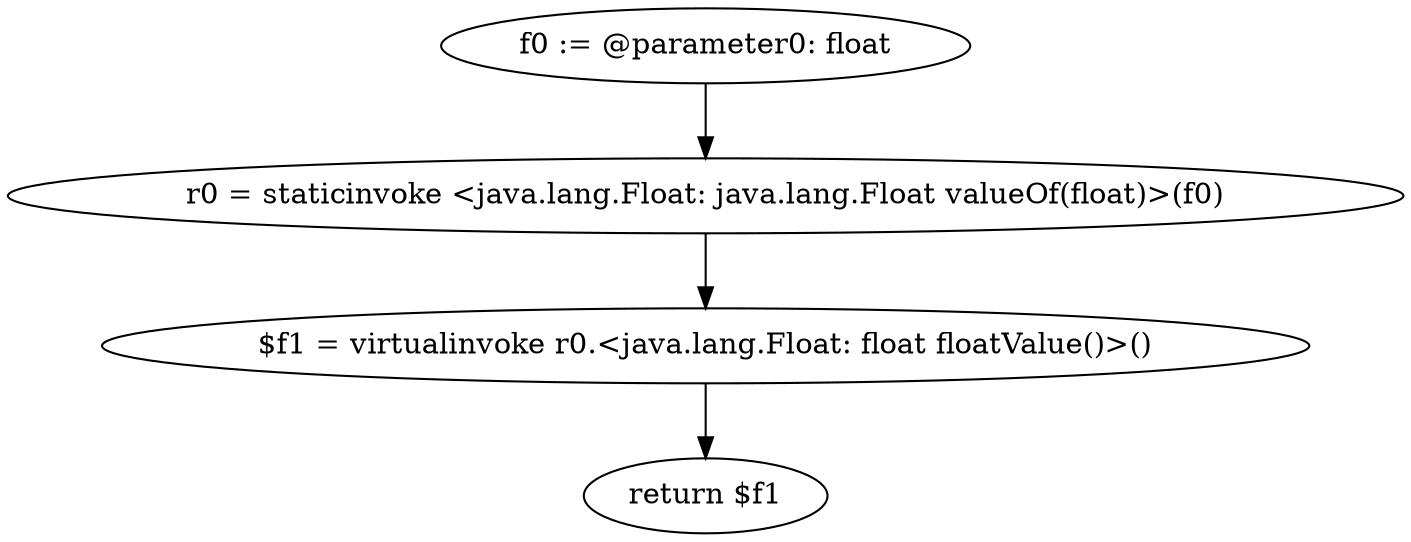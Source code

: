 digraph "unitGraph" {
    "f0 := @parameter0: float"
    "r0 = staticinvoke <java.lang.Float: java.lang.Float valueOf(float)>(f0)"
    "$f1 = virtualinvoke r0.<java.lang.Float: float floatValue()>()"
    "return $f1"
    "f0 := @parameter0: float"->"r0 = staticinvoke <java.lang.Float: java.lang.Float valueOf(float)>(f0)";
    "r0 = staticinvoke <java.lang.Float: java.lang.Float valueOf(float)>(f0)"->"$f1 = virtualinvoke r0.<java.lang.Float: float floatValue()>()";
    "$f1 = virtualinvoke r0.<java.lang.Float: float floatValue()>()"->"return $f1";
}

